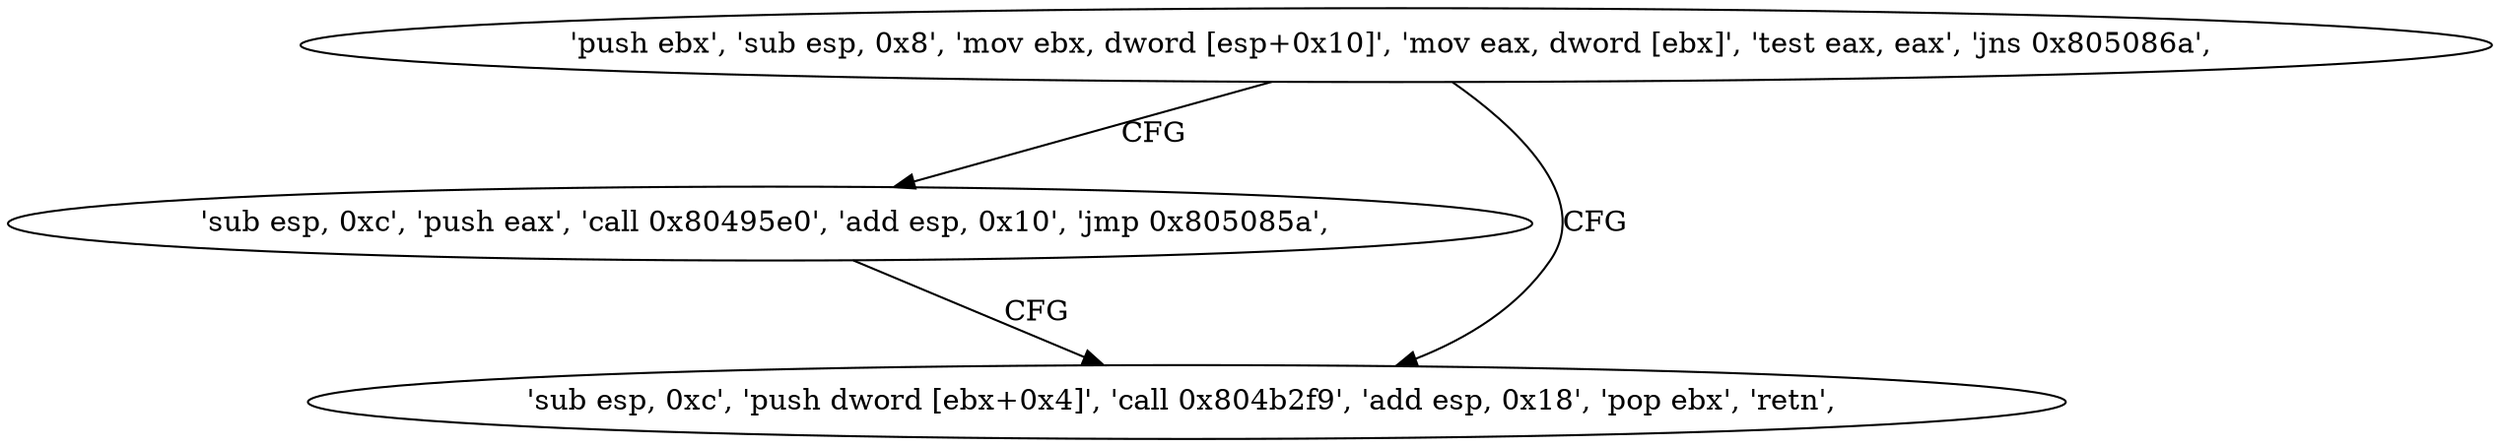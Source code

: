 digraph "func" {
"134547532" [label = "'push ebx', 'sub esp, 0x8', 'mov ebx, dword [esp+0x10]', 'mov eax, dword [ebx]', 'test eax, eax', 'jns 0x805086a', " ]
"134547562" [label = "'sub esp, 0xc', 'push eax', 'call 0x80495e0', 'add esp, 0x10', 'jmp 0x805085a', " ]
"134547546" [label = "'sub esp, 0xc', 'push dword [ebx+0x4]', 'call 0x804b2f9', 'add esp, 0x18', 'pop ebx', 'retn', " ]
"134547532" -> "134547562" [ label = "CFG" ]
"134547532" -> "134547546" [ label = "CFG" ]
"134547562" -> "134547546" [ label = "CFG" ]
}
